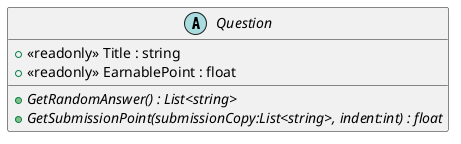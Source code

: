 @startuml
abstract class Question {
    + <<readonly>> Title : string
    + <<readonly>> EarnablePoint : float
    + {abstract} GetRandomAnswer() : List<string>
    + {abstract} GetSubmissionPoint(submissionCopy:List<string>, indent:int) : float
}
@enduml
